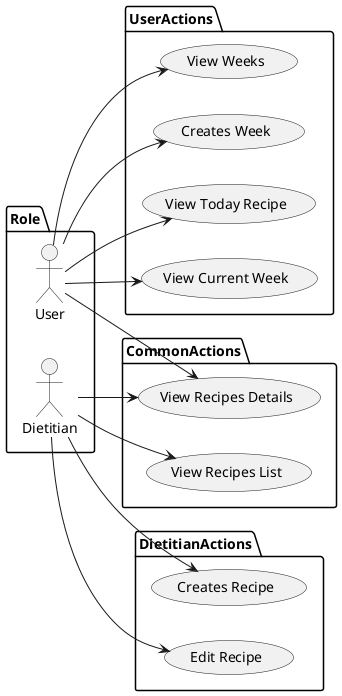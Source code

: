@startuml
'https://plantuml.com/use-case-diagram


left to right direction

package Role{
    actor User as U
    actor Dietitian as D
}

package UserActions{
    usecase "View Weeks" as VW
    usecase "Creates Week" as CW
    usecase "View Today Recipe" as VTR
    usecase "View Current Week" as VCW
}

package CommonActions{
    usecase "View Recipes Details" as VRD
    usecase "View Recipes List" as VRL
}

package DietitianActions{
    usecase "Creates Recipe" as CR
    usecase "Edit Recipe" as ER
}

D --> (CR)
D --> (ER)
D --> (VRL)
D --> (VRD)

U --> (VRD)
U --> (VW)
U --> (CW)
U --> (VTR)
U --> (VCW)



@enduml